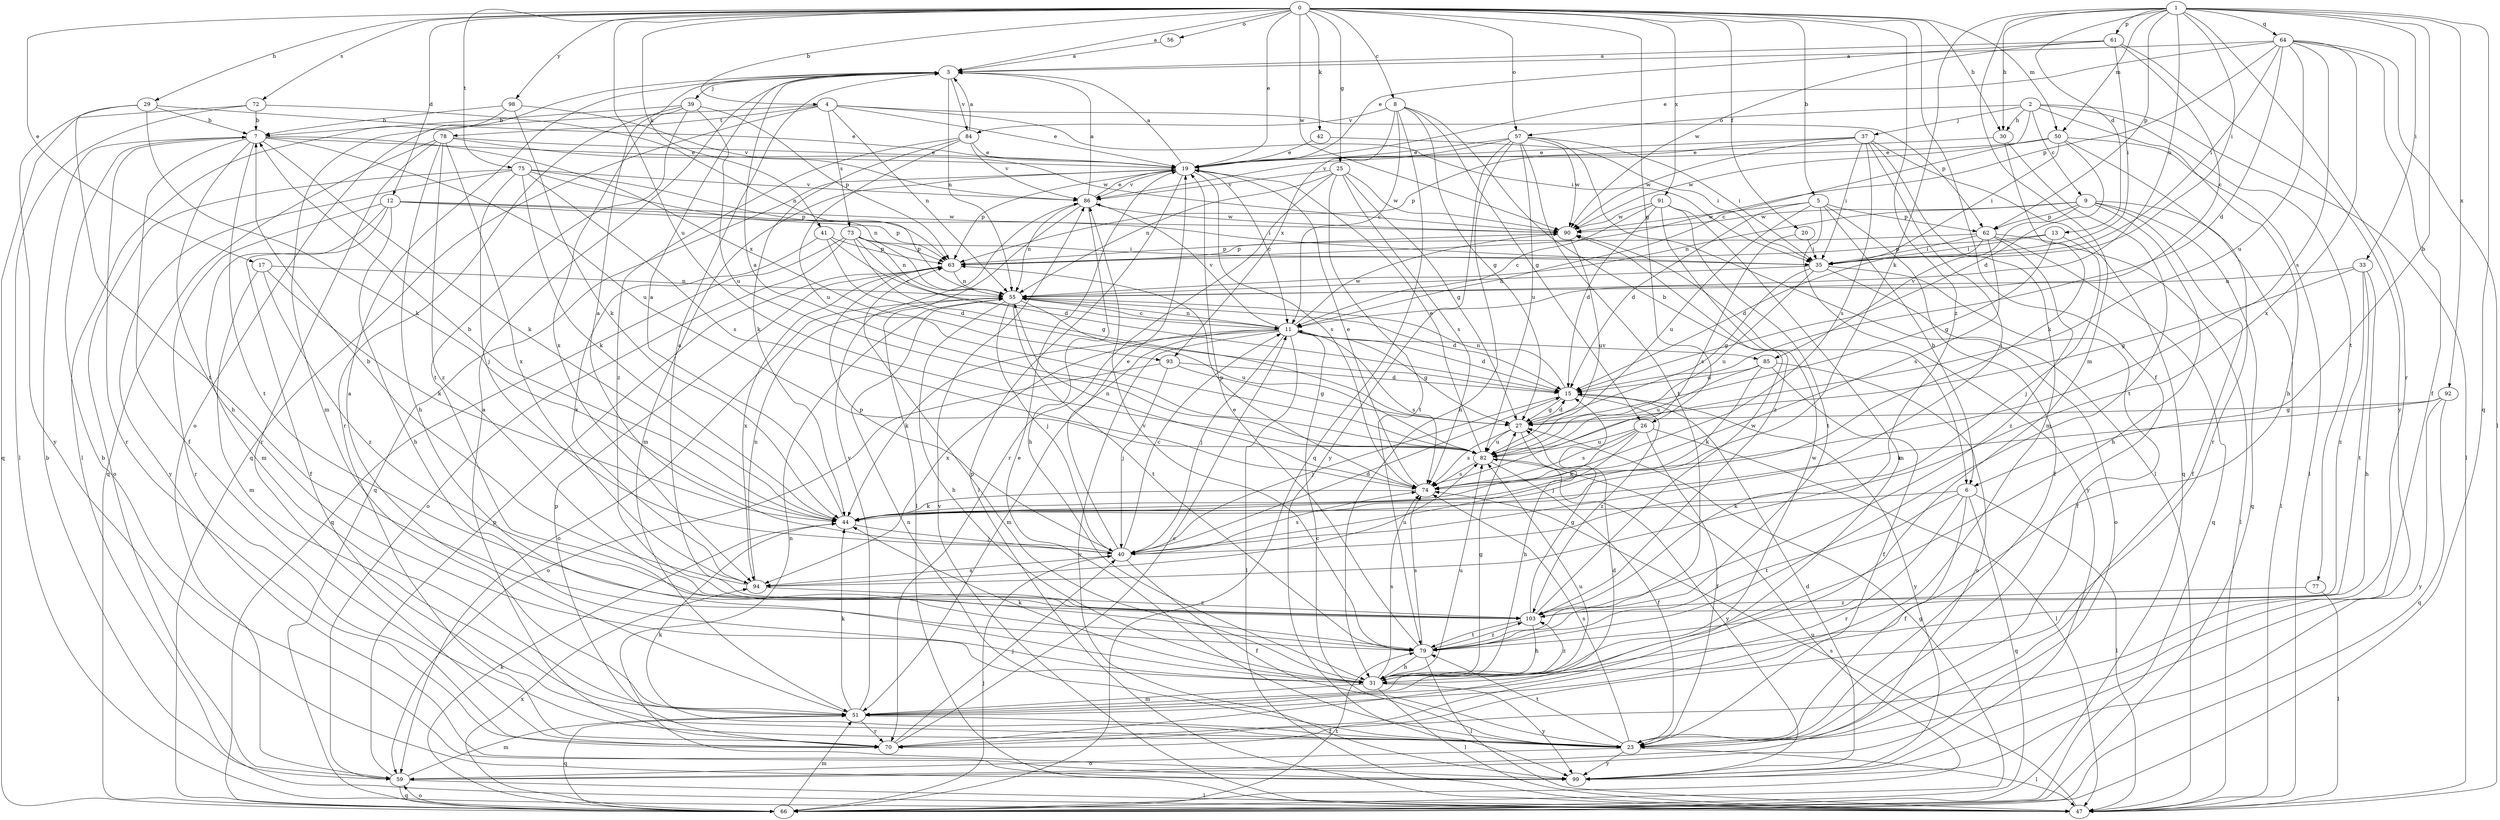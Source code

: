 strict digraph  {
0;
1;
2;
3;
4;
5;
6;
7;
8;
9;
11;
12;
13;
15;
17;
19;
20;
23;
25;
26;
27;
29;
30;
31;
33;
35;
37;
39;
40;
41;
42;
44;
47;
50;
51;
55;
56;
57;
59;
61;
62;
63;
64;
66;
70;
72;
73;
74;
75;
77;
78;
79;
82;
84;
85;
86;
90;
91;
92;
93;
94;
98;
99;
103;
0 -> 3  [label=a];
0 -> 4  [label=b];
0 -> 5  [label=b];
0 -> 8  [label=c];
0 -> 12  [label=d];
0 -> 17  [label=e];
0 -> 19  [label=e];
0 -> 20  [label=f];
0 -> 23  [label=f];
0 -> 25  [label=g];
0 -> 26  [label=g];
0 -> 29  [label=h];
0 -> 30  [label=h];
0 -> 41  [label=k];
0 -> 42  [label=k];
0 -> 50  [label=m];
0 -> 56  [label=o];
0 -> 57  [label=o];
0 -> 72  [label=s];
0 -> 75  [label=t];
0 -> 82  [label=u];
0 -> 90  [label=w];
0 -> 91  [label=x];
0 -> 98  [label=y];
0 -> 103  [label=z];
1 -> 6  [label=b];
1 -> 13  [label=d];
1 -> 30  [label=h];
1 -> 33  [label=i];
1 -> 35  [label=i];
1 -> 44  [label=k];
1 -> 50  [label=m];
1 -> 51  [label=m];
1 -> 55  [label=n];
1 -> 61  [label=p];
1 -> 62  [label=p];
1 -> 64  [label=q];
1 -> 66  [label=q];
1 -> 70  [label=r];
1 -> 92  [label=x];
2 -> 9  [label=c];
2 -> 11  [label=c];
2 -> 30  [label=h];
2 -> 31  [label=h];
2 -> 37  [label=j];
2 -> 47  [label=l];
2 -> 57  [label=o];
2 -> 77  [label=t];
3 -> 39  [label=j];
3 -> 55  [label=n];
3 -> 59  [label=o];
3 -> 84  [label=v];
4 -> 19  [label=e];
4 -> 35  [label=i];
4 -> 51  [label=m];
4 -> 55  [label=n];
4 -> 62  [label=p];
4 -> 66  [label=q];
4 -> 73  [label=s];
4 -> 78  [label=t];
5 -> 6  [label=b];
5 -> 15  [label=d];
5 -> 23  [label=f];
5 -> 62  [label=p];
5 -> 82  [label=u];
5 -> 90  [label=w];
5 -> 99  [label=y];
6 -> 23  [label=f];
6 -> 44  [label=k];
6 -> 47  [label=l];
6 -> 66  [label=q];
6 -> 70  [label=r];
6 -> 79  [label=t];
7 -> 19  [label=e];
7 -> 23  [label=f];
7 -> 31  [label=h];
7 -> 44  [label=k];
7 -> 70  [label=r];
7 -> 79  [label=t];
7 -> 82  [label=u];
7 -> 93  [label=x];
8 -> 6  [label=b];
8 -> 11  [label=c];
8 -> 26  [label=g];
8 -> 27  [label=g];
8 -> 66  [label=q];
8 -> 84  [label=v];
8 -> 93  [label=x];
9 -> 23  [label=f];
9 -> 31  [label=h];
9 -> 47  [label=l];
9 -> 55  [label=n];
9 -> 62  [label=p];
9 -> 66  [label=q];
9 -> 85  [label=v];
9 -> 90  [label=w];
11 -> 15  [label=d];
11 -> 27  [label=g];
11 -> 40  [label=j];
11 -> 44  [label=k];
11 -> 47  [label=l];
11 -> 51  [label=m];
11 -> 55  [label=n];
11 -> 74  [label=s];
11 -> 85  [label=v];
11 -> 86  [label=v];
11 -> 90  [label=w];
11 -> 94  [label=x];
11 -> 99  [label=y];
12 -> 23  [label=f];
12 -> 31  [label=h];
12 -> 35  [label=i];
12 -> 51  [label=m];
12 -> 63  [label=p];
12 -> 70  [label=r];
12 -> 90  [label=w];
13 -> 27  [label=g];
13 -> 35  [label=i];
13 -> 40  [label=j];
13 -> 63  [label=p];
15 -> 27  [label=g];
15 -> 40  [label=j];
15 -> 55  [label=n];
15 -> 99  [label=y];
15 -> 103  [label=z];
17 -> 44  [label=k];
17 -> 51  [label=m];
17 -> 55  [label=n];
17 -> 103  [label=z];
19 -> 3  [label=a];
19 -> 11  [label=c];
19 -> 47  [label=l];
19 -> 51  [label=m];
19 -> 63  [label=p];
19 -> 66  [label=q];
19 -> 74  [label=s];
19 -> 86  [label=v];
20 -> 35  [label=i];
20 -> 74  [label=s];
23 -> 11  [label=c];
23 -> 19  [label=e];
23 -> 44  [label=k];
23 -> 47  [label=l];
23 -> 55  [label=n];
23 -> 59  [label=o];
23 -> 74  [label=s];
23 -> 79  [label=t];
23 -> 99  [label=y];
25 -> 27  [label=g];
25 -> 55  [label=n];
25 -> 70  [label=r];
25 -> 74  [label=s];
25 -> 79  [label=t];
25 -> 86  [label=v];
25 -> 90  [label=w];
26 -> 23  [label=f];
26 -> 40  [label=j];
26 -> 44  [label=k];
26 -> 47  [label=l];
26 -> 74  [label=s];
26 -> 82  [label=u];
27 -> 15  [label=d];
27 -> 31  [label=h];
27 -> 74  [label=s];
27 -> 82  [label=u];
29 -> 7  [label=b];
29 -> 19  [label=e];
29 -> 44  [label=k];
29 -> 79  [label=t];
29 -> 99  [label=y];
30 -> 19  [label=e];
30 -> 44  [label=k];
30 -> 79  [label=t];
31 -> 27  [label=g];
31 -> 44  [label=k];
31 -> 47  [label=l];
31 -> 51  [label=m];
31 -> 63  [label=p];
31 -> 74  [label=s];
31 -> 82  [label=u];
31 -> 90  [label=w];
31 -> 99  [label=y];
31 -> 103  [label=z];
33 -> 27  [label=g];
33 -> 31  [label=h];
33 -> 55  [label=n];
33 -> 79  [label=t];
33 -> 103  [label=z];
35 -> 23  [label=f];
35 -> 27  [label=g];
35 -> 55  [label=n];
35 -> 59  [label=o];
35 -> 82  [label=u];
37 -> 19  [label=e];
37 -> 35  [label=i];
37 -> 40  [label=j];
37 -> 51  [label=m];
37 -> 63  [label=p];
37 -> 66  [label=q];
37 -> 74  [label=s];
37 -> 90  [label=w];
39 -> 7  [label=b];
39 -> 63  [label=p];
39 -> 70  [label=r];
39 -> 79  [label=t];
39 -> 82  [label=u];
39 -> 94  [label=x];
40 -> 3  [label=a];
40 -> 11  [label=c];
40 -> 15  [label=d];
40 -> 19  [label=e];
40 -> 23  [label=f];
40 -> 63  [label=p];
40 -> 74  [label=s];
40 -> 94  [label=x];
41 -> 11  [label=c];
41 -> 15  [label=d];
41 -> 63  [label=p];
41 -> 94  [label=x];
42 -> 19  [label=e];
42 -> 35  [label=i];
44 -> 3  [label=a];
44 -> 7  [label=b];
44 -> 40  [label=j];
47 -> 74  [label=s];
47 -> 86  [label=v];
50 -> 15  [label=d];
50 -> 19  [label=e];
50 -> 35  [label=i];
50 -> 47  [label=l];
50 -> 70  [label=r];
50 -> 90  [label=w];
51 -> 3  [label=a];
51 -> 23  [label=f];
51 -> 44  [label=k];
51 -> 66  [label=q];
51 -> 70  [label=r];
51 -> 82  [label=u];
51 -> 86  [label=v];
55 -> 11  [label=c];
55 -> 15  [label=d];
55 -> 31  [label=h];
55 -> 40  [label=j];
55 -> 59  [label=o];
55 -> 79  [label=t];
55 -> 82  [label=u];
56 -> 3  [label=a];
57 -> 19  [label=e];
57 -> 31  [label=h];
57 -> 35  [label=i];
57 -> 47  [label=l];
57 -> 79  [label=t];
57 -> 82  [label=u];
57 -> 86  [label=v];
57 -> 90  [label=w];
57 -> 99  [label=y];
59 -> 7  [label=b];
59 -> 47  [label=l];
59 -> 51  [label=m];
59 -> 63  [label=p];
59 -> 66  [label=q];
61 -> 3  [label=a];
61 -> 11  [label=c];
61 -> 19  [label=e];
61 -> 35  [label=i];
61 -> 90  [label=w];
61 -> 99  [label=y];
62 -> 15  [label=d];
62 -> 35  [label=i];
62 -> 47  [label=l];
62 -> 63  [label=p];
62 -> 66  [label=q];
62 -> 74  [label=s];
62 -> 103  [label=z];
63 -> 55  [label=n];
63 -> 94  [label=x];
64 -> 3  [label=a];
64 -> 15  [label=d];
64 -> 19  [label=e];
64 -> 23  [label=f];
64 -> 35  [label=i];
64 -> 47  [label=l];
64 -> 63  [label=p];
64 -> 74  [label=s];
64 -> 82  [label=u];
64 -> 94  [label=x];
66 -> 27  [label=g];
66 -> 40  [label=j];
66 -> 44  [label=k];
66 -> 51  [label=m];
66 -> 59  [label=o];
66 -> 79  [label=t];
66 -> 82  [label=u];
66 -> 94  [label=x];
70 -> 3  [label=a];
70 -> 11  [label=c];
70 -> 15  [label=d];
70 -> 40  [label=j];
70 -> 63  [label=p];
72 -> 7  [label=b];
72 -> 47  [label=l];
72 -> 55  [label=n];
72 -> 66  [label=q];
73 -> 15  [label=d];
73 -> 27  [label=g];
73 -> 35  [label=i];
73 -> 55  [label=n];
73 -> 59  [label=o];
73 -> 63  [label=p];
73 -> 66  [label=q];
74 -> 19  [label=e];
74 -> 44  [label=k];
74 -> 55  [label=n];
74 -> 63  [label=p];
75 -> 40  [label=j];
75 -> 44  [label=k];
75 -> 55  [label=n];
75 -> 59  [label=o];
75 -> 63  [label=p];
75 -> 74  [label=s];
75 -> 86  [label=v];
75 -> 99  [label=y];
77 -> 47  [label=l];
77 -> 103  [label=z];
78 -> 19  [label=e];
78 -> 31  [label=h];
78 -> 66  [label=q];
78 -> 70  [label=r];
78 -> 90  [label=w];
78 -> 94  [label=x];
78 -> 103  [label=z];
79 -> 19  [label=e];
79 -> 31  [label=h];
79 -> 47  [label=l];
79 -> 74  [label=s];
79 -> 86  [label=v];
79 -> 103  [label=z];
82 -> 3  [label=a];
82 -> 19  [label=e];
82 -> 23  [label=f];
82 -> 74  [label=s];
82 -> 99  [label=y];
84 -> 3  [label=a];
84 -> 19  [label=e];
84 -> 44  [label=k];
84 -> 82  [label=u];
84 -> 86  [label=v];
84 -> 103  [label=z];
85 -> 15  [label=d];
85 -> 23  [label=f];
85 -> 44  [label=k];
85 -> 59  [label=o];
85 -> 82  [label=u];
86 -> 3  [label=a];
86 -> 19  [label=e];
86 -> 31  [label=h];
86 -> 47  [label=l];
86 -> 55  [label=n];
86 -> 90  [label=w];
90 -> 63  [label=p];
90 -> 82  [label=u];
91 -> 11  [label=c];
91 -> 15  [label=d];
91 -> 51  [label=m];
91 -> 79  [label=t];
91 -> 90  [label=w];
91 -> 103  [label=z];
92 -> 27  [label=g];
92 -> 44  [label=k];
92 -> 66  [label=q];
92 -> 99  [label=y];
93 -> 15  [label=d];
93 -> 27  [label=g];
93 -> 40  [label=j];
93 -> 59  [label=o];
94 -> 7  [label=b];
94 -> 55  [label=n];
94 -> 82  [label=u];
94 -> 103  [label=z];
98 -> 7  [label=b];
98 -> 44  [label=k];
98 -> 47  [label=l];
98 -> 86  [label=v];
99 -> 7  [label=b];
99 -> 15  [label=d];
99 -> 55  [label=n];
103 -> 3  [label=a];
103 -> 27  [label=g];
103 -> 31  [label=h];
103 -> 79  [label=t];
103 -> 90  [label=w];
}
